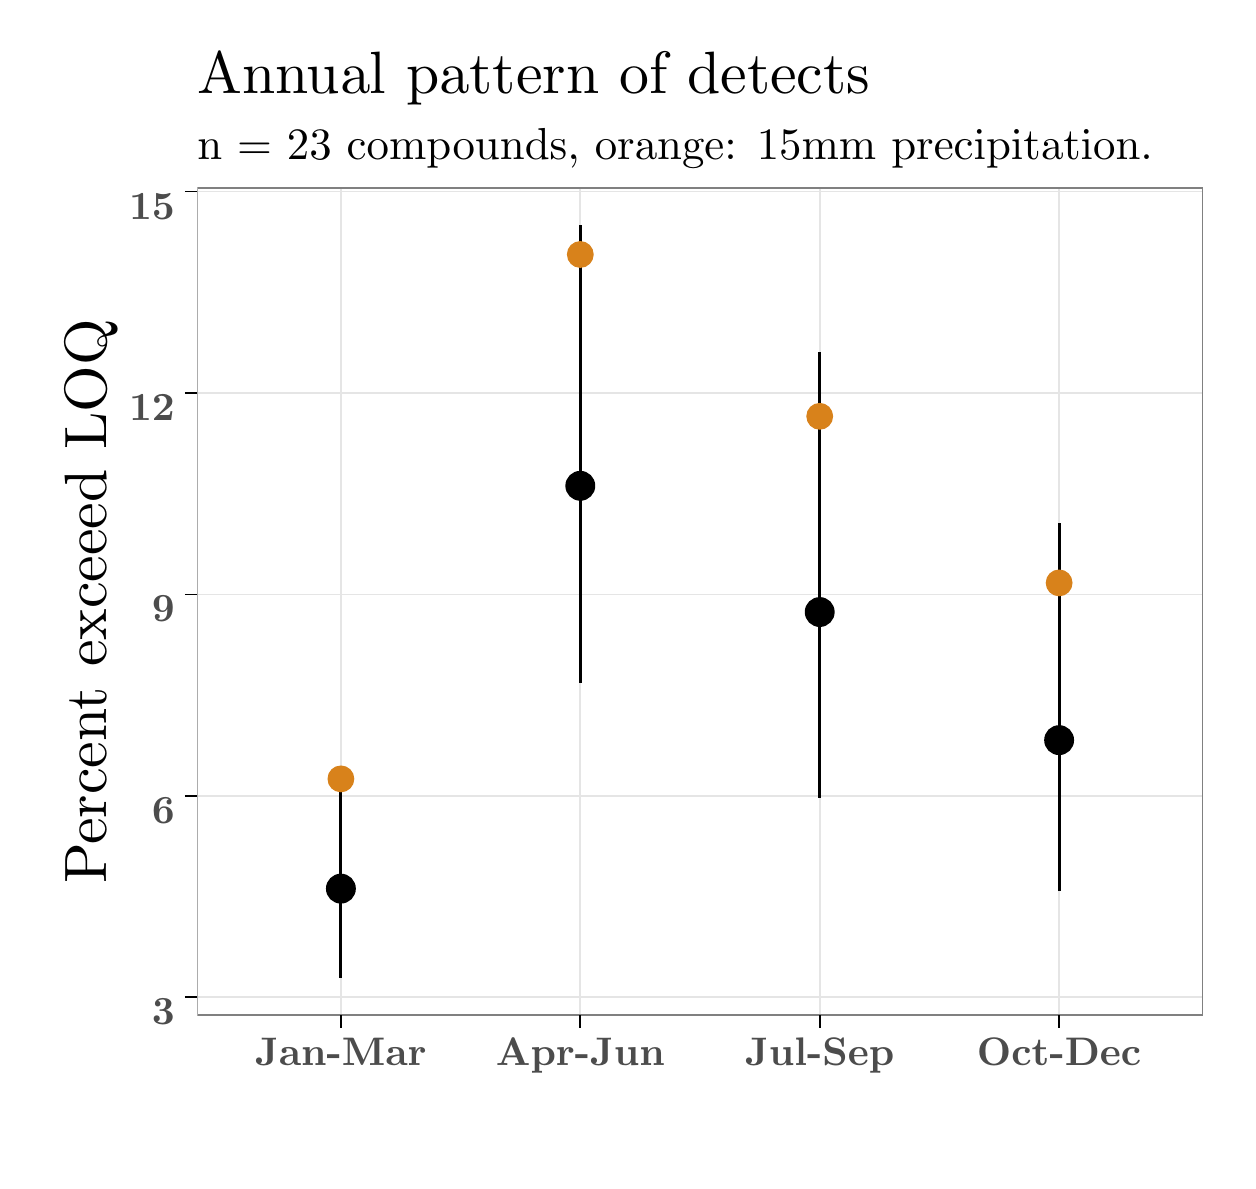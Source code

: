 % Created by tikzDevice version 0.10.1 on 2017-01-09 11:23:21
% !TEX encoding = UTF-8 Unicode
\begin{tikzpicture}[x=1pt,y=1pt]
\definecolor{fillColor}{RGB}{255,255,255}
\path[use as bounding box,fill=fillColor,fill opacity=0.00] (0,0) rectangle (433.62,409.53);
\begin{scope}
\path[clip] (  0.00,  0.00) rectangle (433.62,409.53);
\definecolor{drawColor}{RGB}{255,255,255}
\definecolor{fillColor}{RGB}{255,255,255}

\path[draw=drawColor,line width= 0.6pt,line join=round,line cap=round,fill=fillColor] (  0.00,  0.00) rectangle (433.62,409.53);
\end{scope}
\begin{scope}
\path[clip] ( 61.28, 52.71) rectangle (424.62,351.71);
\definecolor{fillColor}{RGB}{255,255,255}

\path[fill=fillColor] ( 61.28, 52.71) rectangle (424.62,351.71);
\definecolor{drawColor}{gray}{0.90}

\path[draw=drawColor,line width= 0.6pt,line join=round] ( 61.28, 59.17) --
	(424.62, 59.17);

\path[draw=drawColor,line width= 0.6pt,line join=round] ( 61.28,131.95) --
	(424.62,131.95);

\path[draw=drawColor,line width= 0.6pt,line join=round] ( 61.28,204.74) --
	(424.62,204.74);

\path[draw=drawColor,line width= 0.6pt,line join=round] ( 61.28,277.52) --
	(424.62,277.52);

\path[draw=drawColor,line width= 0.6pt,line join=round] ( 61.28,350.30) --
	(424.62,350.30);

\path[draw=drawColor,line width= 0.6pt,line join=round] (372.71, 52.71) --
	(372.71,351.71);

\path[draw=drawColor,line width= 0.6pt,line join=round] (286.20, 52.71) --
	(286.20,351.71);

\path[draw=drawColor,line width= 0.6pt,line join=round] (199.69, 52.71) --
	(199.69,351.71);

\path[draw=drawColor,line width= 0.6pt,line join=round] (113.18, 52.71) --
	(113.18,351.71);
\definecolor{drawColor}{RGB}{0,0,0}

\path[draw=drawColor,line width= 1.1pt,line join=round] (113.18, 66.30) -- (113.18,142.59);

\path[draw=drawColor,line width= 1.1pt,line join=round] (199.69,172.78) -- (199.69,338.12);

\path[draw=drawColor,line width= 1.1pt,line join=round] (286.20,131.27) -- (286.20,292.39);

\path[draw=drawColor,line width= 1.1pt,line join=round] (372.71, 97.61) -- (372.71,230.40);
\definecolor{fillColor}{RGB}{0,0,0}

\path[draw=drawColor,line width= 0.8pt,line join=round,line cap=round,fill=fillColor] (113.18, 98.42) circle (  5.00);

\path[draw=drawColor,line width= 0.8pt,line join=round,line cap=round,fill=fillColor] (199.69,243.98) circle (  5.00);

\path[draw=drawColor,line width= 0.8pt,line join=round,line cap=round,fill=fillColor] (286.20,198.37) circle (  5.00);

\path[draw=drawColor,line width= 0.8pt,line join=round,line cap=round,fill=fillColor] (372.71,152.08) circle (  5.00);
\definecolor{drawColor}{RGB}{216,130,27}
\definecolor{fillColor}{RGB}{216,130,27}

\path[draw=drawColor,line width= 0.4pt,line join=round,line cap=round,fill=fillColor] (113.18,138.08) circle (  4.64);

\path[draw=drawColor,line width= 0.4pt,line join=round,line cap=round,fill=fillColor] (199.69,327.57) circle (  4.64);

\path[draw=drawColor,line width= 0.4pt,line join=round,line cap=round,fill=fillColor] (286.20,269.09) circle (  4.64);

\path[draw=drawColor,line width= 0.4pt,line join=round,line cap=round,fill=fillColor] (372.71,208.90) circle (  4.64);
\definecolor{drawColor}{gray}{0.50}

\path[draw=drawColor,line width= 0.6pt,line join=round,line cap=round] ( 61.28, 52.71) rectangle (424.62,351.71);
\end{scope}
\begin{scope}
\path[clip] (  0.00,  0.00) rectangle (433.62,409.53);
\definecolor{drawColor}{gray}{0.30}

\node[text=drawColor,anchor=base east,inner sep=0pt, outer sep=0pt, scale=  1.44] at ( 53.18, 49.23) {\bfseries 3};

\node[text=drawColor,anchor=base east,inner sep=0pt, outer sep=0pt, scale=  1.44] at ( 53.18,122.02) {\bfseries 6};

\node[text=drawColor,anchor=base east,inner sep=0pt, outer sep=0pt, scale=  1.44] at ( 53.18,194.80) {\bfseries 9};

\node[text=drawColor,anchor=base east,inner sep=0pt, outer sep=0pt, scale=  1.44] at ( 53.18,267.58) {\bfseries 12};

\node[text=drawColor,anchor=base east,inner sep=0pt, outer sep=0pt, scale=  1.44] at ( 53.18,340.36) {\bfseries 15};
\end{scope}
\begin{scope}
\path[clip] (  0.00,  0.00) rectangle (433.62,409.53);
\definecolor{drawColor}{RGB}{0,0,0}

\path[draw=drawColor,line width= 0.6pt,line join=round] ( 56.78, 59.17) --
	( 61.28, 59.17);

\path[draw=drawColor,line width= 0.6pt,line join=round] ( 56.78,131.95) --
	( 61.28,131.95);

\path[draw=drawColor,line width= 0.6pt,line join=round] ( 56.78,204.74) --
	( 61.28,204.74);

\path[draw=drawColor,line width= 0.6pt,line join=round] ( 56.78,277.52) --
	( 61.28,277.52);

\path[draw=drawColor,line width= 0.6pt,line join=round] ( 56.78,350.30) --
	( 61.28,350.30);
\end{scope}
\begin{scope}
\path[clip] (  0.00,  0.00) rectangle (433.62,409.53);
\definecolor{drawColor}{RGB}{0,0,0}

\path[draw=drawColor,line width= 0.6pt,line join=round] (372.71, 48.21) --
	(372.71, 52.71);

\path[draw=drawColor,line width= 0.6pt,line join=round] (286.20, 48.21) --
	(286.20, 52.71);

\path[draw=drawColor,line width= 0.6pt,line join=round] (199.69, 48.21) --
	(199.69, 52.71);

\path[draw=drawColor,line width= 0.6pt,line join=round] (113.18, 48.21) --
	(113.18, 52.71);
\end{scope}
\begin{scope}
\path[clip] (  0.00,  0.00) rectangle (433.62,409.53);
\definecolor{drawColor}{gray}{0.30}

\node[text=drawColor,anchor=base,inner sep=0pt, outer sep=0pt, scale=  1.44] at (372.71, 34.68) {\bfseries Oct-Dec};

\node[text=drawColor,anchor=base,inner sep=0pt, outer sep=0pt, scale=  1.44] at (286.20, 34.68) {\bfseries Jul-Sep};

\node[text=drawColor,anchor=base,inner sep=0pt, outer sep=0pt, scale=  1.44] at (199.69, 34.68) {\bfseries Apr-Jun};

\node[text=drawColor,anchor=base,inner sep=0pt, outer sep=0pt, scale=  1.44] at (113.18, 34.68) {\bfseries Jan-Mar};
\end{scope}
\begin{scope}
\path[clip] (  0.00,  0.00) rectangle (433.62,409.53);
\definecolor{drawColor}{RGB}{0,0,0}

\node[text=drawColor,rotate= 90.00,anchor=base,inner sep=0pt, outer sep=0pt, scale=  2.16] at ( 28.45,202.21) {Percent exceeed LOQ};
\end{scope}
\begin{scope}
\path[clip] (  0.00,  0.00) rectangle (433.62,409.53);
\definecolor{drawColor}{RGB}{0,0,0}

\node[text=drawColor,anchor=base west,inner sep=0pt, outer sep=0pt, scale=  1.62] at ( 61.28,361.75) {n = 23 compounds, orange: 15mm precipitation.};
\end{scope}
\begin{scope}
\path[clip] (  0.00,  0.00) rectangle (433.62,409.53);
\definecolor{drawColor}{RGB}{0,0,0}

\node[text=drawColor,anchor=base west,inner sep=0pt, outer sep=0pt, scale=  2.16] at ( 61.28,385.65) {Annual pattern of detects};
\end{scope}
\end{tikzpicture}
